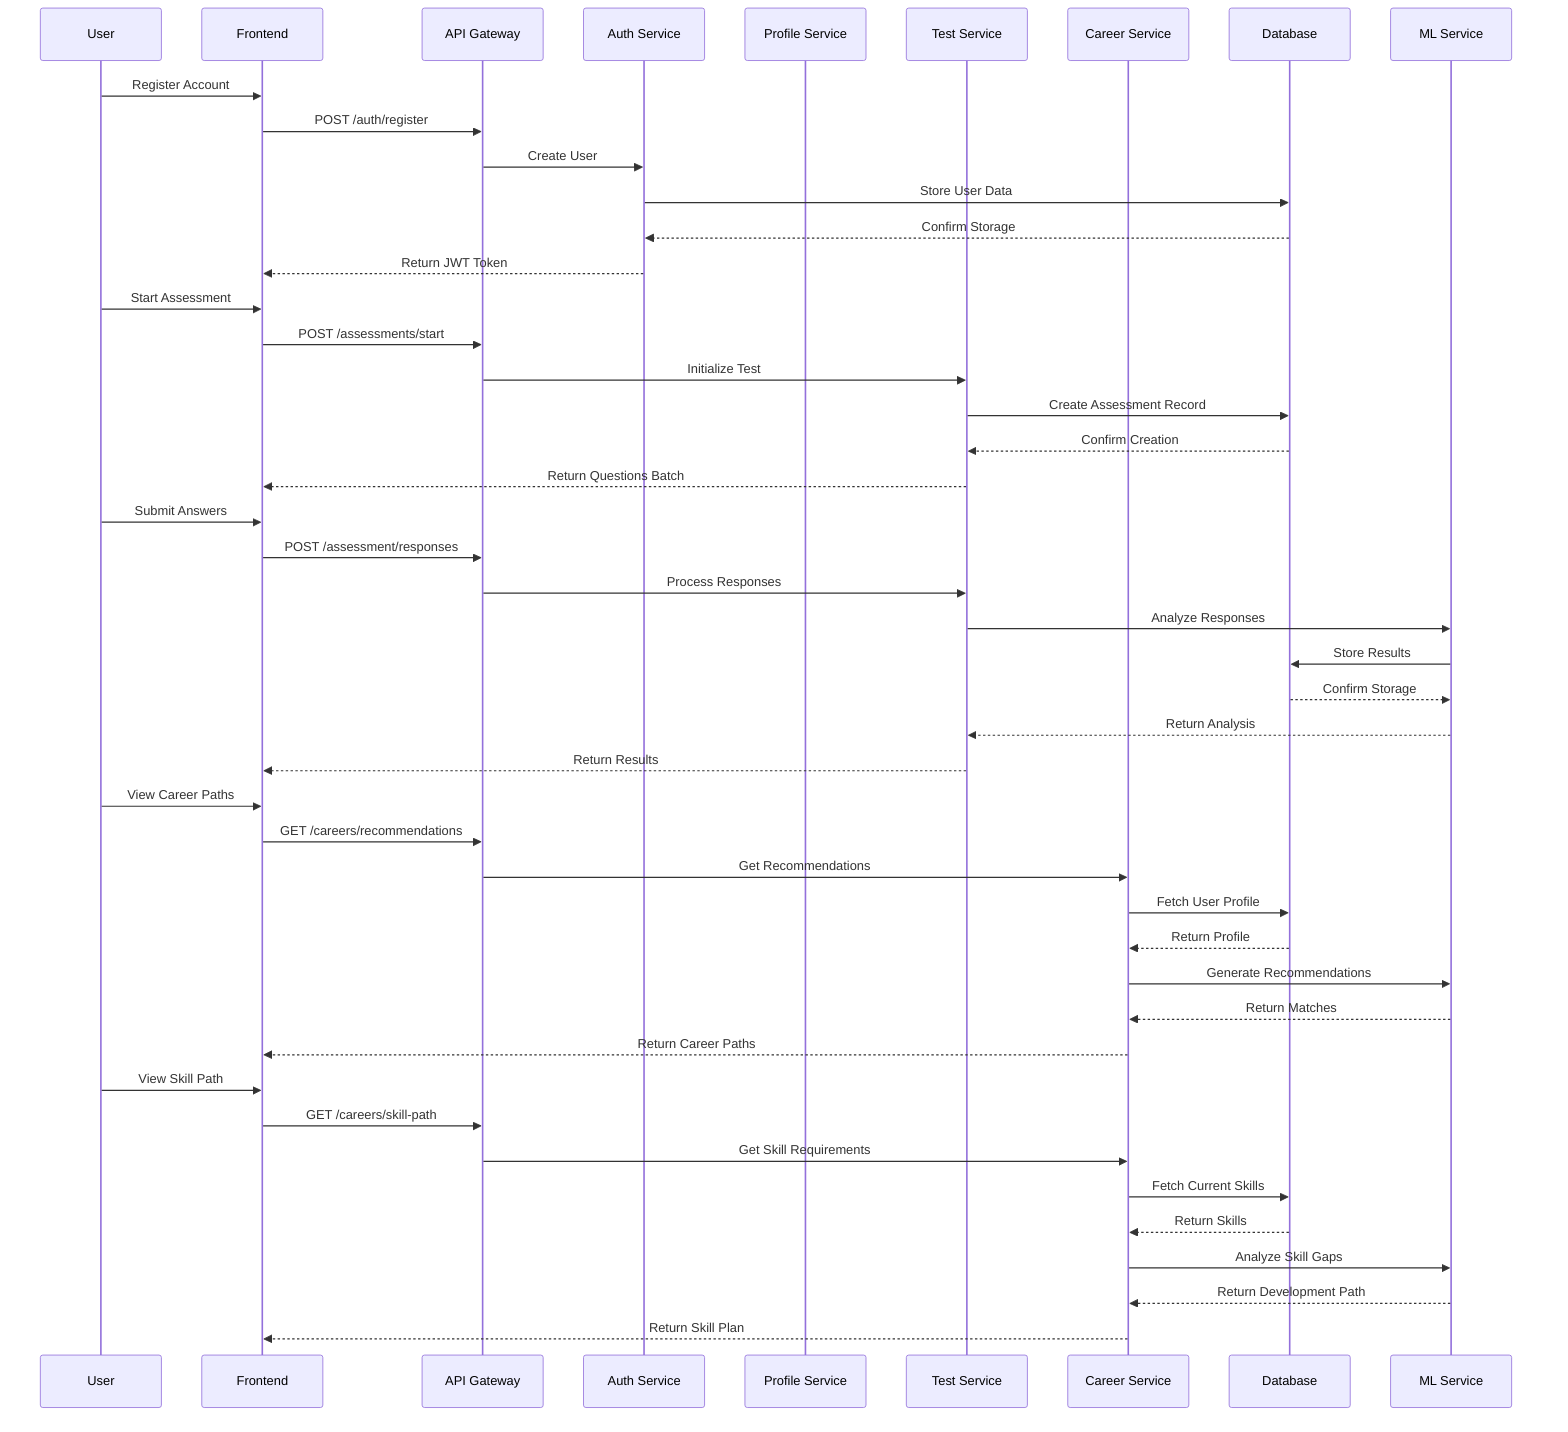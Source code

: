 sequenceDiagram
    participant U as User
    participant F as Frontend
    participant AG as API Gateway
    participant AS as Auth Service
    participant PS as Profile Service
    participant TS as Test Service
    participant CS as Career Service
    participant DB as Database
    participant ML as ML Service

    %% User Registration and Initial Assessment
    U->>F: Register Account
    F->>AG: POST /auth/register
    AG->>AS: Create User
    AS->>DB: Store User Data
    DB-->>AS: Confirm Storage
    AS-->>F: Return JWT Token
    
    U->>F: Start Assessment
    F->>AG: POST /assessments/start
    AG->>TS: Initialize Test
    TS->>DB: Create Assessment Record
    DB-->>TS: Confirm Creation
    TS-->>F: Return Questions Batch
    
    U->>F: Submit Answers
    F->>AG: POST /assessment/responses
    AG->>TS: Process Responses
    TS->>ML: Analyze Responses
    ML->>DB: Store Results
    DB-->>ML: Confirm Storage
    ML-->>TS: Return Analysis
    TS-->>F: Return Results
    
    %% Career Recommendations
    U->>F: View Career Paths
    F->>AG: GET /careers/recommendations
    AG->>CS: Get Recommendations
    CS->>DB: Fetch User Profile
    DB-->>CS: Return Profile
    CS->>ML: Generate Recommendations
    ML-->>CS: Return Matches
    CS-->>F: Return Career Paths
    
    %% Skill Development
    U->>F: View Skill Path
    F->>AG: GET /careers/skill-path
    AG->>CS: Get Skill Requirements
    CS->>DB: Fetch Current Skills
    DB-->>CS: Return Skills
    CS->>ML: Analyze Skill Gaps
    ML-->>CS: Return Development Path
    CS-->>F: Return Skill Plan